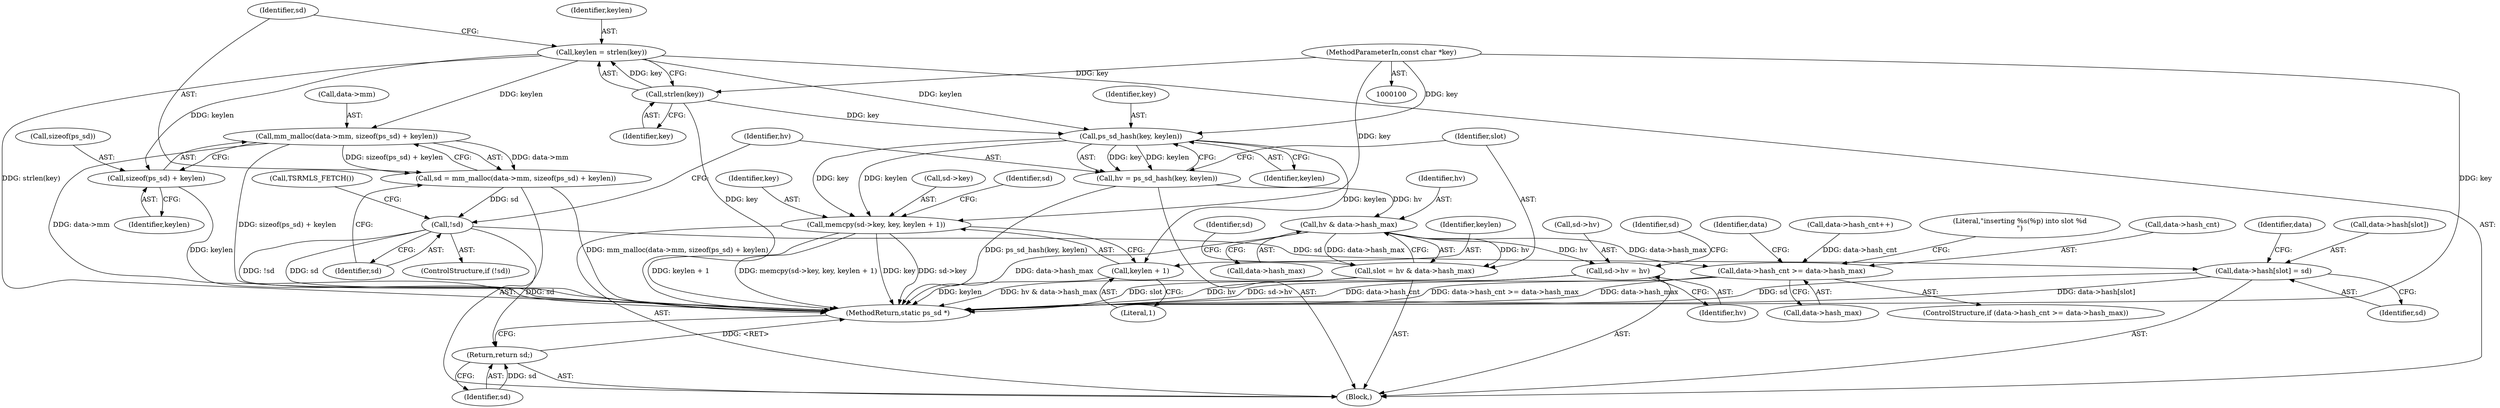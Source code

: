 digraph "0_php_25e8fcc88fa20dc9d4c47184471003f436927cde_1@API" {
"1000108" [label="(Call,keylen = strlen(key))"];
"1000110" [label="(Call,strlen(key))"];
"1000102" [label="(MethodParameterIn,const char *key)"];
"1000114" [label="(Call,mm_malloc(data->mm, sizeof(ps_sd) + keylen))"];
"1000112" [label="(Call,sd = mm_malloc(data->mm, sizeof(ps_sd) + keylen))"];
"1000123" [label="(Call,!sd)"];
"1000182" [label="(Call,data->hash[slot] = sd)"];
"1000218" [label="(Return,return sd;)"];
"1000118" [label="(Call,sizeof(ps_sd) + keylen)"];
"1000131" [label="(Call,ps_sd_hash(key, keylen))"];
"1000129" [label="(Call,hv = ps_sd_hash(key, keylen))"];
"1000136" [label="(Call,hv & data->hash_max)"];
"1000134" [label="(Call,slot = hv & data->hash_max)"];
"1000146" [label="(Call,sd->hv = hv)"];
"1000200" [label="(Call,data->hash_cnt >= data->hash_max)"];
"1000165" [label="(Call,memcpy(sd->key, key, keylen + 1))"];
"1000170" [label="(Call,keylen + 1)"];
"1000110" [label="(Call,strlen(key))"];
"1000189" [label="(Call,data->hash_cnt++)"];
"1000111" [label="(Identifier,key)"];
"1000183" [label="(Call,data->hash[slot])"];
"1000112" [label="(Call,sd = mm_malloc(data->mm, sizeof(ps_sd) + keylen))"];
"1000153" [label="(Identifier,sd)"];
"1000114" [label="(Call,mm_malloc(data->mm, sizeof(ps_sd) + keylen))"];
"1000146" [label="(Call,sd->hv = hv)"];
"1000150" [label="(Identifier,hv)"];
"1000108" [label="(Call,keylen = strlen(key))"];
"1000165" [label="(Call,memcpy(sd->key, key, keylen + 1))"];
"1000191" [label="(Identifier,data)"];
"1000169" [label="(Identifier,key)"];
"1000121" [label="(Identifier,keylen)"];
"1000166" [label="(Call,sd->key)"];
"1000171" [label="(Identifier,keylen)"];
"1000137" [label="(Identifier,hv)"];
"1000135" [label="(Identifier,slot)"];
"1000212" [label="(Literal,\"inserting %s(%p) into slot %d\n\")"];
"1000131" [label="(Call,ps_sd_hash(key, keylen))"];
"1000115" [label="(Call,data->mm)"];
"1000103" [label="(Block,)"];
"1000172" [label="(Literal,1)"];
"1000218" [label="(Return,return sd;)"];
"1000102" [label="(MethodParameterIn,const char *key)"];
"1000126" [label="(Call,TSRMLS_FETCH())"];
"1000201" [label="(Call,data->hash_cnt)"];
"1000182" [label="(Call,data->hash[slot] = sd)"];
"1000170" [label="(Call,keylen + 1)"];
"1000130" [label="(Identifier,hv)"];
"1000134" [label="(Call,slot = hv & data->hash_max)"];
"1000129" [label="(Call,hv = ps_sd_hash(key, keylen))"];
"1000219" [label="(Identifier,sd)"];
"1000119" [label="(Call,sizeof(ps_sd))"];
"1000132" [label="(Identifier,key)"];
"1000138" [label="(Call,data->hash_max)"];
"1000123" [label="(Call,!sd)"];
"1000136" [label="(Call,hv & data->hash_max)"];
"1000175" [label="(Identifier,sd)"];
"1000200" [label="(Call,data->hash_cnt >= data->hash_max)"];
"1000124" [label="(Identifier,sd)"];
"1000147" [label="(Call,sd->hv)"];
"1000209" [label="(Identifier,data)"];
"1000133" [label="(Identifier,keylen)"];
"1000118" [label="(Call,sizeof(ps_sd) + keylen)"];
"1000199" [label="(ControlStructure,if (data->hash_cnt >= data->hash_max))"];
"1000204" [label="(Call,data->hash_max)"];
"1000113" [label="(Identifier,sd)"];
"1000109" [label="(Identifier,keylen)"];
"1000122" [label="(ControlStructure,if (!sd))"];
"1000220" [label="(MethodReturn,static ps_sd *)"];
"1000188" [label="(Identifier,sd)"];
"1000143" [label="(Identifier,sd)"];
"1000108" -> "1000103"  [label="AST: "];
"1000108" -> "1000110"  [label="CFG: "];
"1000109" -> "1000108"  [label="AST: "];
"1000110" -> "1000108"  [label="AST: "];
"1000113" -> "1000108"  [label="CFG: "];
"1000108" -> "1000220"  [label="DDG: strlen(key)"];
"1000110" -> "1000108"  [label="DDG: key"];
"1000108" -> "1000114"  [label="DDG: keylen"];
"1000108" -> "1000118"  [label="DDG: keylen"];
"1000108" -> "1000131"  [label="DDG: keylen"];
"1000110" -> "1000111"  [label="CFG: "];
"1000111" -> "1000110"  [label="AST: "];
"1000110" -> "1000220"  [label="DDG: key"];
"1000102" -> "1000110"  [label="DDG: key"];
"1000110" -> "1000131"  [label="DDG: key"];
"1000102" -> "1000100"  [label="AST: "];
"1000102" -> "1000220"  [label="DDG: key"];
"1000102" -> "1000131"  [label="DDG: key"];
"1000102" -> "1000165"  [label="DDG: key"];
"1000114" -> "1000112"  [label="AST: "];
"1000114" -> "1000118"  [label="CFG: "];
"1000115" -> "1000114"  [label="AST: "];
"1000118" -> "1000114"  [label="AST: "];
"1000112" -> "1000114"  [label="CFG: "];
"1000114" -> "1000220"  [label="DDG: sizeof(ps_sd) + keylen"];
"1000114" -> "1000220"  [label="DDG: data->mm"];
"1000114" -> "1000112"  [label="DDG: data->mm"];
"1000114" -> "1000112"  [label="DDG: sizeof(ps_sd) + keylen"];
"1000112" -> "1000103"  [label="AST: "];
"1000113" -> "1000112"  [label="AST: "];
"1000124" -> "1000112"  [label="CFG: "];
"1000112" -> "1000220"  [label="DDG: mm_malloc(data->mm, sizeof(ps_sd) + keylen)"];
"1000112" -> "1000123"  [label="DDG: sd"];
"1000123" -> "1000122"  [label="AST: "];
"1000123" -> "1000124"  [label="CFG: "];
"1000124" -> "1000123"  [label="AST: "];
"1000126" -> "1000123"  [label="CFG: "];
"1000130" -> "1000123"  [label="CFG: "];
"1000123" -> "1000220"  [label="DDG: !sd"];
"1000123" -> "1000220"  [label="DDG: sd"];
"1000123" -> "1000182"  [label="DDG: sd"];
"1000123" -> "1000218"  [label="DDG: sd"];
"1000182" -> "1000103"  [label="AST: "];
"1000182" -> "1000188"  [label="CFG: "];
"1000183" -> "1000182"  [label="AST: "];
"1000188" -> "1000182"  [label="AST: "];
"1000191" -> "1000182"  [label="CFG: "];
"1000182" -> "1000220"  [label="DDG: sd"];
"1000182" -> "1000220"  [label="DDG: data->hash[slot]"];
"1000218" -> "1000103"  [label="AST: "];
"1000218" -> "1000219"  [label="CFG: "];
"1000219" -> "1000218"  [label="AST: "];
"1000220" -> "1000218"  [label="CFG: "];
"1000218" -> "1000220"  [label="DDG: <RET>"];
"1000219" -> "1000218"  [label="DDG: sd"];
"1000118" -> "1000121"  [label="CFG: "];
"1000119" -> "1000118"  [label="AST: "];
"1000121" -> "1000118"  [label="AST: "];
"1000118" -> "1000220"  [label="DDG: keylen"];
"1000131" -> "1000129"  [label="AST: "];
"1000131" -> "1000133"  [label="CFG: "];
"1000132" -> "1000131"  [label="AST: "];
"1000133" -> "1000131"  [label="AST: "];
"1000129" -> "1000131"  [label="CFG: "];
"1000131" -> "1000129"  [label="DDG: key"];
"1000131" -> "1000129"  [label="DDG: keylen"];
"1000131" -> "1000165"  [label="DDG: key"];
"1000131" -> "1000165"  [label="DDG: keylen"];
"1000131" -> "1000170"  [label="DDG: keylen"];
"1000129" -> "1000103"  [label="AST: "];
"1000130" -> "1000129"  [label="AST: "];
"1000135" -> "1000129"  [label="CFG: "];
"1000129" -> "1000220"  [label="DDG: ps_sd_hash(key, keylen)"];
"1000129" -> "1000136"  [label="DDG: hv"];
"1000136" -> "1000134"  [label="AST: "];
"1000136" -> "1000138"  [label="CFG: "];
"1000137" -> "1000136"  [label="AST: "];
"1000138" -> "1000136"  [label="AST: "];
"1000134" -> "1000136"  [label="CFG: "];
"1000136" -> "1000220"  [label="DDG: data->hash_max"];
"1000136" -> "1000134"  [label="DDG: hv"];
"1000136" -> "1000134"  [label="DDG: data->hash_max"];
"1000136" -> "1000146"  [label="DDG: hv"];
"1000136" -> "1000200"  [label="DDG: data->hash_max"];
"1000134" -> "1000103"  [label="AST: "];
"1000135" -> "1000134"  [label="AST: "];
"1000143" -> "1000134"  [label="CFG: "];
"1000134" -> "1000220"  [label="DDG: slot"];
"1000134" -> "1000220"  [label="DDG: hv & data->hash_max"];
"1000146" -> "1000103"  [label="AST: "];
"1000146" -> "1000150"  [label="CFG: "];
"1000147" -> "1000146"  [label="AST: "];
"1000150" -> "1000146"  [label="AST: "];
"1000153" -> "1000146"  [label="CFG: "];
"1000146" -> "1000220"  [label="DDG: hv"];
"1000146" -> "1000220"  [label="DDG: sd->hv"];
"1000200" -> "1000199"  [label="AST: "];
"1000200" -> "1000204"  [label="CFG: "];
"1000201" -> "1000200"  [label="AST: "];
"1000204" -> "1000200"  [label="AST: "];
"1000209" -> "1000200"  [label="CFG: "];
"1000212" -> "1000200"  [label="CFG: "];
"1000200" -> "1000220"  [label="DDG: data->hash_cnt"];
"1000200" -> "1000220"  [label="DDG: data->hash_cnt >= data->hash_max"];
"1000200" -> "1000220"  [label="DDG: data->hash_max"];
"1000189" -> "1000200"  [label="DDG: data->hash_cnt"];
"1000165" -> "1000103"  [label="AST: "];
"1000165" -> "1000170"  [label="CFG: "];
"1000166" -> "1000165"  [label="AST: "];
"1000169" -> "1000165"  [label="AST: "];
"1000170" -> "1000165"  [label="AST: "];
"1000175" -> "1000165"  [label="CFG: "];
"1000165" -> "1000220"  [label="DDG: key"];
"1000165" -> "1000220"  [label="DDG: sd->key"];
"1000165" -> "1000220"  [label="DDG: keylen + 1"];
"1000165" -> "1000220"  [label="DDG: memcpy(sd->key, key, keylen + 1)"];
"1000170" -> "1000172"  [label="CFG: "];
"1000171" -> "1000170"  [label="AST: "];
"1000172" -> "1000170"  [label="AST: "];
"1000170" -> "1000220"  [label="DDG: keylen"];
}
